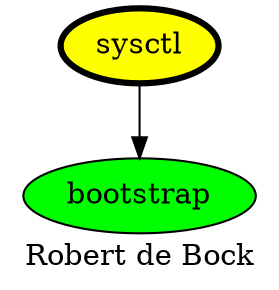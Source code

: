 digraph PhiloDilemma {
  label = "Robert de Bock" ;
  overlap=false
  {
    bootstrap [fillcolor=green style=filled]
    sysctl [fillcolor=yellow style=filled penwidth=3]
  }
  sysctl -> bootstrap
}
